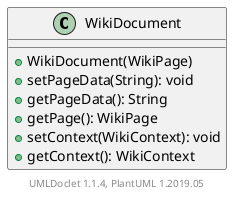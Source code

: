 @startuml

    class WikiDocument [[WikiDocument.html]] {
        +WikiDocument(WikiPage)
        +setPageData(String): void
        +getPageData(): String
        +getPage(): WikiPage
        +setContext(WikiContext): void
        +getContext(): WikiContext
    }


    center footer UMLDoclet 1.1.4, PlantUML 1.2019.05
@enduml
